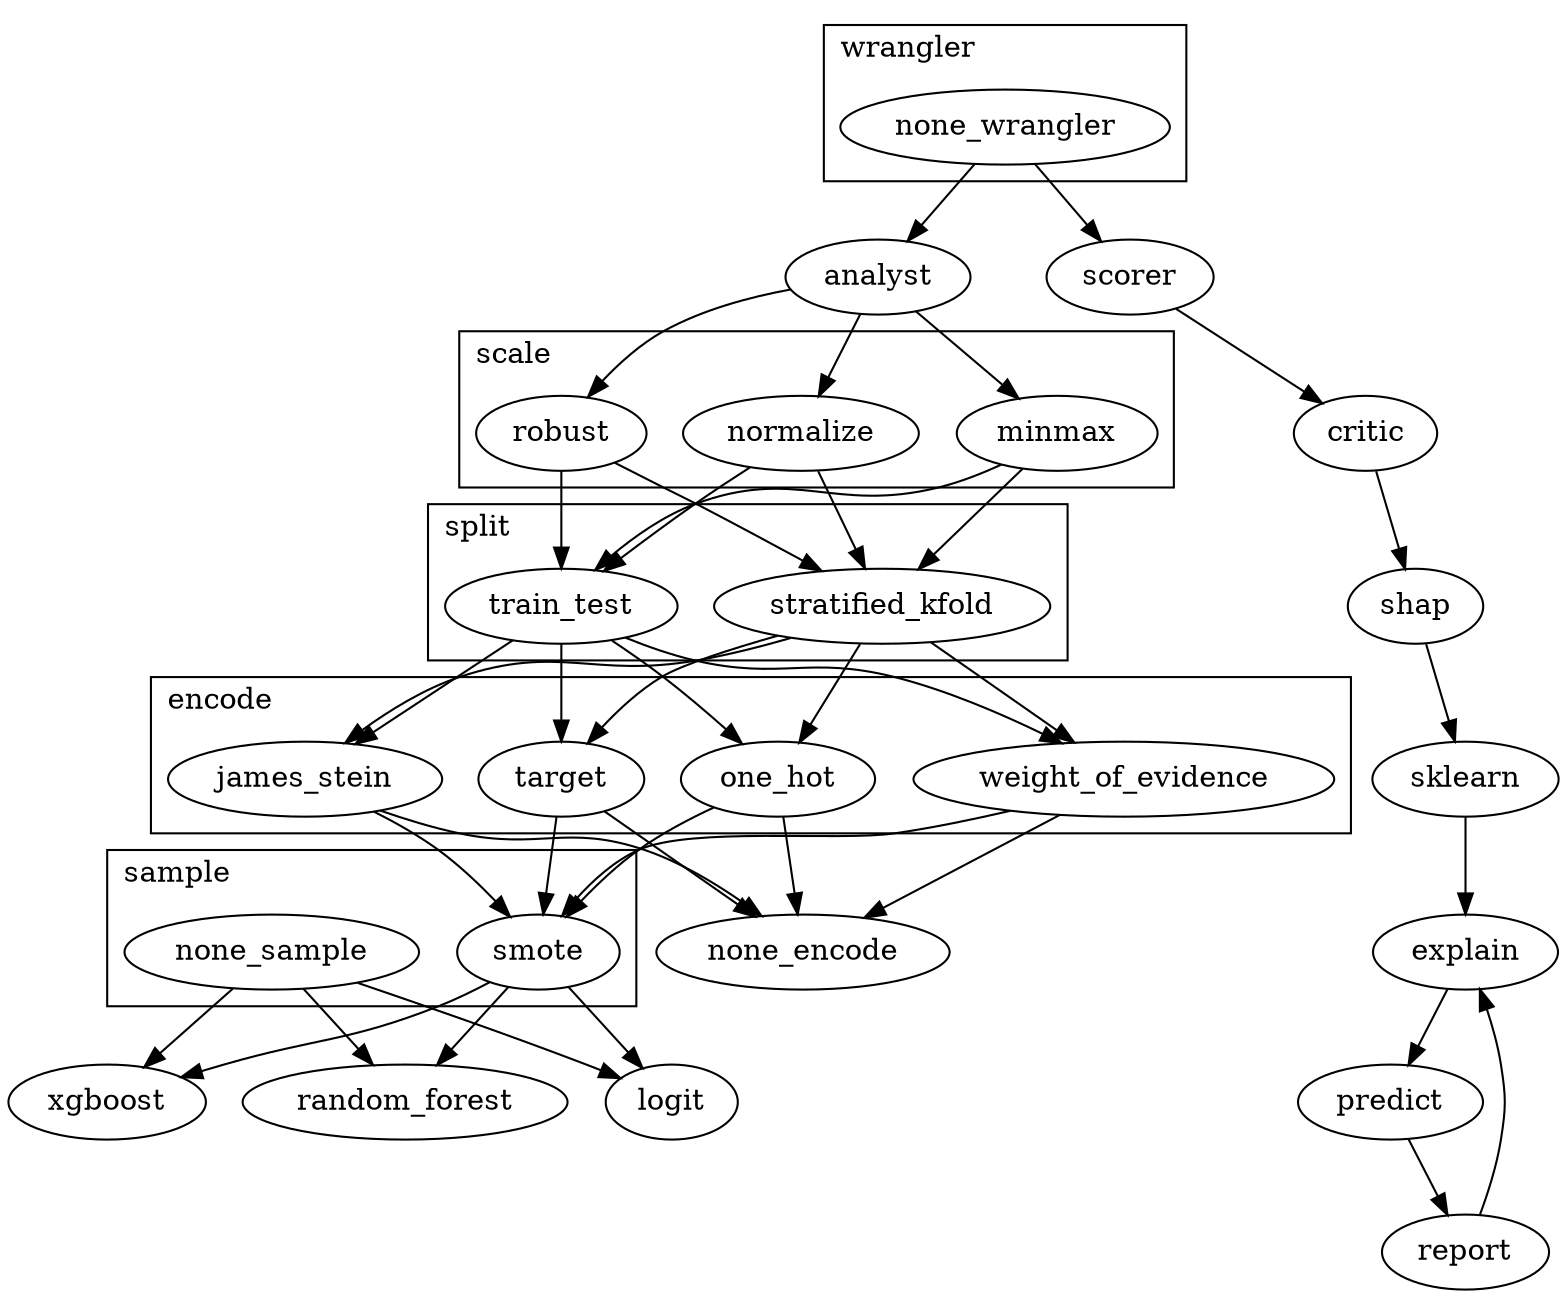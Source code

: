 digraph dag {
subgraph cluster_wrangler { label=wrangler rank=same none_wrangler labeljust=l }
none_wrangler -> analyst
subgraph cluster_wrangler { label=wrangler rank=same none_wrangler labeljust=l }
none_wrangler -> scorer
analyst -> robust
analyst -> minmax
analyst -> normalize
subgraph cluster_scale { label=scale rank=same minmax labeljust=l }
minmax -> stratified_kfold
subgraph cluster_scale { label=scale rank=same minmax labeljust=l }
minmax -> train_test
subgraph cluster_split { label=split rank=same stratified_kfold labeljust=l }
stratified_kfold -> weight_of_evidence
subgraph cluster_split { label=split rank=same stratified_kfold labeljust=l }
stratified_kfold -> one_hot
subgraph cluster_split { label=split rank=same stratified_kfold labeljust=l }
stratified_kfold -> target
subgraph cluster_split { label=split rank=same stratified_kfold labeljust=l }
stratified_kfold -> james_stein
subgraph cluster_encode { label=encode rank=same target labeljust=l }
target -> smote
subgraph cluster_encode { label=encode rank=same target labeljust=l }
target -> none_encode
subgraph cluster_sample { label=sample rank=same none_sample labeljust=l }
none_sample -> random_forest
subgraph cluster_sample { label=sample rank=same none_sample labeljust=l }
none_sample -> logit
subgraph cluster_sample { label=sample rank=same none_sample labeljust=l }
none_sample -> xgboost
subgraph cluster_sample { label=sample rank=same smote labeljust=l }
smote -> random_forest
subgraph cluster_sample { label=sample rank=same smote labeljust=l }
smote -> logit
subgraph cluster_sample { label=sample rank=same smote labeljust=l }
smote -> xgboost
subgraph cluster_encode { label=encode rank=same weight_of_evidence labeljust=l }
weight_of_evidence -> smote
subgraph cluster_encode { label=encode rank=same weight_of_evidence labeljust=l }
weight_of_evidence -> none_encode
subgraph cluster_encode { label=encode rank=same one_hot labeljust=l }
one_hot -> smote
subgraph cluster_encode { label=encode rank=same one_hot labeljust=l }
one_hot -> none_encode
subgraph cluster_encode { label=encode rank=same james_stein labeljust=l }
james_stein -> smote
subgraph cluster_encode { label=encode rank=same james_stein labeljust=l }
james_stein -> none_encode
subgraph cluster_split { label=split rank=same train_test labeljust=l }
train_test -> weight_of_evidence
subgraph cluster_split { label=split rank=same train_test labeljust=l }
train_test -> one_hot
subgraph cluster_split { label=split rank=same train_test labeljust=l }
train_test -> target
subgraph cluster_split { label=split rank=same train_test labeljust=l }
train_test -> james_stein
subgraph cluster_scale { label=scale rank=same robust labeljust=l }
robust -> stratified_kfold
subgraph cluster_scale { label=scale rank=same robust labeljust=l }
robust -> train_test
subgraph cluster_scale { label=scale rank=same normalize labeljust=l }
normalize -> stratified_kfold
subgraph cluster_scale { label=scale rank=same normalize labeljust=l }
normalize -> train_test
scorer -> critic
critic -> shap
shap -> sklearn
sklearn -> explain
explain -> predict
predict -> report
report -> explain
}